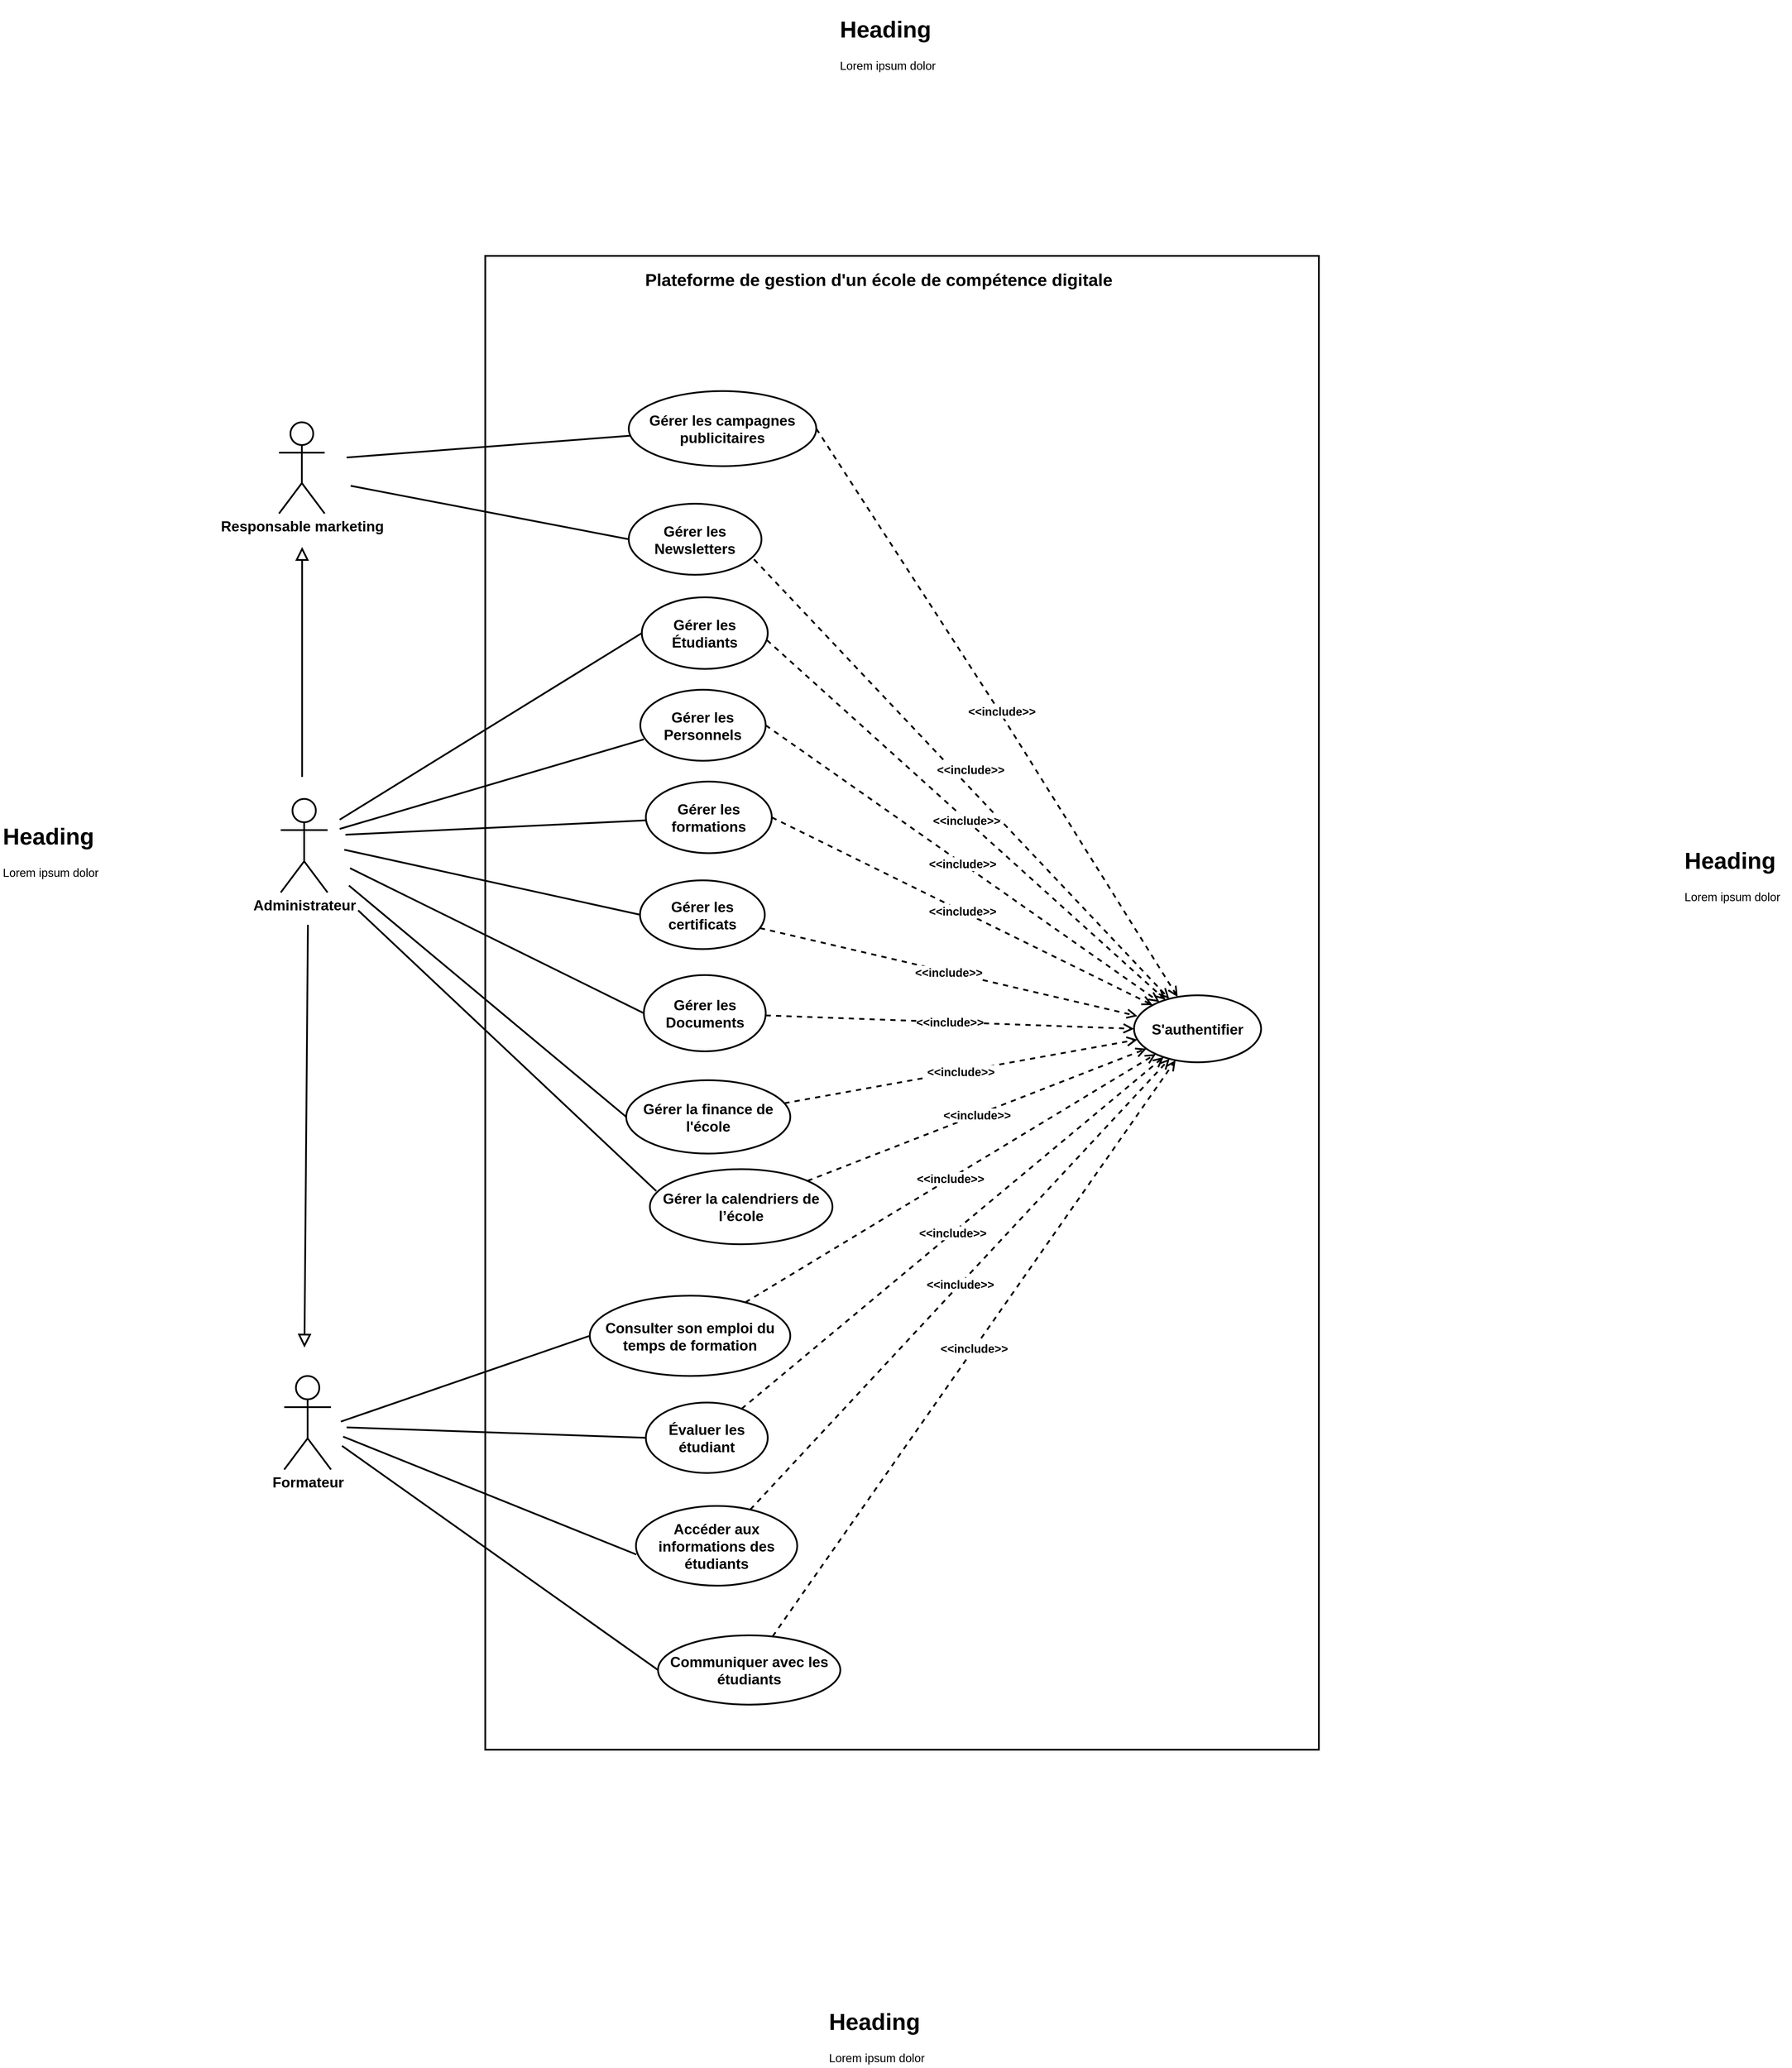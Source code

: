 <mxfile version="20.8.22" type="github">
  <diagram id="__0gWtHmAiDNmOv5s74r" name="Page-1">
    <mxGraphModel dx="3612" dy="2559" grid="0" gridSize="10" guides="1" tooltips="1" connect="1" arrows="1" fold="1" page="1" pageScale="1" pageWidth="827" pageHeight="1169" math="0" shadow="0">
      <root>
        <mxCell id="0" />
        <mxCell id="1" parent="0" />
        <mxCell id="v6x6SdG7z8RjegQlW21O-57" value="" style="rounded=0;whiteSpace=wrap;html=1;fillStyle=solid;fontSize=15;fillColor=none;strokeWidth=3;" parent="1" vertex="1">
          <mxGeometry x="237" y="-313" width="1443" height="2586" as="geometry" />
        </mxCell>
        <mxCell id="v6x6SdG7z8RjegQlW21O-1" value="&lt;font size=&quot;1&quot; style=&quot;&quot;&gt;&lt;b style=&quot;font-size: 25px;&quot;&gt;Responsable marketing&lt;/b&gt;&lt;/font&gt;" style="shape=umlActor;verticalLabelPosition=bottom;verticalAlign=top;html=1;outlineConnect=0;strokeWidth=3;" parent="1" vertex="1">
          <mxGeometry x="-120" y="-25" width="79" height="158" as="geometry" />
        </mxCell>
        <mxCell id="v6x6SdG7z8RjegQlW21O-2" value="&lt;b&gt;&lt;font style=&quot;font-size: 25px;&quot;&gt;Administrateur&lt;/font&gt;&lt;/b&gt;" style="shape=umlActor;verticalLabelPosition=bottom;verticalAlign=top;html=1;outlineConnect=0;strokeWidth=3;perimeterSpacing=2;" parent="1" vertex="1">
          <mxGeometry x="-117" y="627" width="81" height="162" as="geometry" />
        </mxCell>
        <mxCell id="v6x6SdG7z8RjegQlW21O-3" value="&lt;b&gt;&lt;font style=&quot;font-size: 25px;&quot;&gt;Formateur&lt;/font&gt;&lt;/b&gt;" style="shape=umlActor;verticalLabelPosition=bottom;verticalAlign=top;html=1;outlineConnect=0;strokeWidth=3;" parent="1" vertex="1">
          <mxGeometry x="-111" y="1626" width="81" height="162" as="geometry" />
        </mxCell>
        <mxCell id="v6x6SdG7z8RjegQlW21O-8" value="&lt;font size=&quot;1&quot; style=&quot;&quot;&gt;&lt;b style=&quot;font-size: 25px;&quot;&gt;Gérer les campagnes publicitaires&lt;/b&gt;&lt;/font&gt;" style="ellipse;whiteSpace=wrap;html=1;fillStyle=solid;strokeWidth=3;" parent="1" vertex="1">
          <mxGeometry x="485.38" y="-79" width="324.62" height="130" as="geometry" />
        </mxCell>
        <mxCell id="v6x6SdG7z8RjegQlW21O-9" value="&lt;font size=&quot;1&quot; style=&quot;&quot;&gt;&lt;b style=&quot;font-size: 25px;&quot;&gt;Gérer les Newsletters&lt;/b&gt;&lt;/font&gt;" style="ellipse;whiteSpace=wrap;html=1;fillStyle=solid;strokeWidth=3;" parent="1" vertex="1">
          <mxGeometry x="485.38" y="116" width="229.75" height="123" as="geometry" />
        </mxCell>
        <mxCell id="v6x6SdG7z8RjegQlW21O-10" value="&lt;font size=&quot;1&quot; style=&quot;&quot;&gt;&lt;b style=&quot;font-size: 25px;&quot;&gt;Gérer les Étudiants&lt;/b&gt;&lt;/font&gt;" style="ellipse;whiteSpace=wrap;html=1;fillStyle=solid;strokeWidth=3;" parent="1" vertex="1">
          <mxGeometry x="508" y="278" width="218" height="124" as="geometry" />
        </mxCell>
        <mxCell id="v6x6SdG7z8RjegQlW21O-11" value="&lt;font size=&quot;1&quot; style=&quot;&quot;&gt;&lt;b style=&quot;font-size: 25px;&quot;&gt;Gérer les Personnels&lt;/b&gt;&lt;/font&gt;" style="ellipse;whiteSpace=wrap;html=1;fillStyle=solid;strokeWidth=3;" parent="1" vertex="1">
          <mxGeometry x="505.38" y="438" width="217" height="123" as="geometry" />
        </mxCell>
        <mxCell id="v6x6SdG7z8RjegQlW21O-12" value="&lt;font size=&quot;1&quot; style=&quot;&quot;&gt;&lt;b style=&quot;font-size: 25px;&quot;&gt;Gérer les formations&lt;/b&gt;&lt;/font&gt;" style="ellipse;whiteSpace=wrap;html=1;fillStyle=solid;strokeWidth=3;" parent="1" vertex="1">
          <mxGeometry x="515" y="597" width="218" height="124" as="geometry" />
        </mxCell>
        <mxCell id="v6x6SdG7z8RjegQlW21O-13" value="&lt;font size=&quot;1&quot; style=&quot;&quot;&gt;&lt;b style=&quot;font-size: 25px;&quot;&gt;Gérer les certificats&lt;/b&gt;&lt;/font&gt;" style="ellipse;whiteSpace=wrap;html=1;fillStyle=solid;strokeWidth=3;" parent="1" vertex="1">
          <mxGeometry x="504.88" y="768" width="216" height="119" as="geometry" />
        </mxCell>
        <mxCell id="v6x6SdG7z8RjegQlW21O-14" value="&lt;font size=&quot;1&quot; style=&quot;&quot;&gt;&lt;b style=&quot;font-size: 25px;&quot;&gt;Gérer les Documents&lt;/b&gt;&lt;/font&gt;" style="ellipse;whiteSpace=wrap;html=1;fillStyle=solid;strokeWidth=3;" parent="1" vertex="1">
          <mxGeometry x="511.5" y="932" width="211" height="132" as="geometry" />
        </mxCell>
        <mxCell id="v6x6SdG7z8RjegQlW21O-15" value="&lt;b&gt;&lt;font style=&quot;font-size: 25px;&quot;&gt;Gérer la finance de l&#39;&lt;/font&gt;&lt;/b&gt;&lt;span style=&quot;font-size: 25px;&quot;&gt;&lt;b&gt;école&lt;/b&gt;&lt;/span&gt;" style="ellipse;whiteSpace=wrap;html=1;fillStyle=solid;strokeWidth=3;" parent="1" vertex="1">
          <mxGeometry x="481" y="1114" width="284" height="127" as="geometry" />
        </mxCell>
        <mxCell id="v6x6SdG7z8RjegQlW21O-16" value="&lt;font size=&quot;1&quot; style=&quot;&quot;&gt;&lt;b style=&quot;font-size: 25px;&quot;&gt;Gérer la calendriers de l’école&lt;/b&gt;&lt;/font&gt;" style="ellipse;whiteSpace=wrap;html=1;fillStyle=solid;strokeWidth=3;" parent="1" vertex="1">
          <mxGeometry x="522" y="1268" width="316" height="130" as="geometry" />
        </mxCell>
        <mxCell id="v6x6SdG7z8RjegQlW21O-17" value="&lt;font size=&quot;1&quot; style=&quot;&quot;&gt;&lt;b style=&quot;font-size: 25px;&quot;&gt;Consulter son emploi du temps de formation&lt;/b&gt;&lt;/font&gt;" style="ellipse;whiteSpace=wrap;html=1;fillStyle=solid;strokeWidth=3;" parent="1" vertex="1">
          <mxGeometry x="417.88" y="1487" width="347.12" height="139" as="geometry" />
        </mxCell>
        <mxCell id="v6x6SdG7z8RjegQlW21O-18" value="&lt;font size=&quot;1&quot; style=&quot;&quot;&gt;&lt;b style=&quot;font-size: 25px;&quot;&gt;Évaluer les étudiant&lt;/b&gt;&lt;/font&gt;" style="ellipse;whiteSpace=wrap;html=1;fillStyle=solid;strokeWidth=3;" parent="1" vertex="1">
          <mxGeometry x="515" y="1672" width="211" height="122" as="geometry" />
        </mxCell>
        <mxCell id="v6x6SdG7z8RjegQlW21O-19" value="&lt;font size=&quot;1&quot; style=&quot;&quot;&gt;&lt;b style=&quot;font-size: 25px;&quot;&gt;Accéder aux informations des étudiants&lt;/b&gt;&lt;/font&gt;" style="ellipse;whiteSpace=wrap;html=1;fillStyle=solid;strokeWidth=3;" parent="1" vertex="1">
          <mxGeometry x="497.88" y="1851" width="279.12" height="138" as="geometry" />
        </mxCell>
        <mxCell id="v6x6SdG7z8RjegQlW21O-20" value="&lt;font size=&quot;1&quot; style=&quot;&quot;&gt;&lt;b style=&quot;font-size: 25px;&quot;&gt;Communiquer avec les étudiants&lt;/b&gt;&lt;/font&gt;" style="ellipse;whiteSpace=wrap;html=1;fillStyle=solid;strokeWidth=3;" parent="1" vertex="1">
          <mxGeometry x="536" y="2075" width="315.62" height="120" as="geometry" />
        </mxCell>
        <mxCell id="v6x6SdG7z8RjegQlW21O-26" value="" style="endArrow=none;html=1;rounded=0;fontSize=15;entryX=0.028;entryY=0.699;entryDx=0;entryDy=0;entryPerimeter=0;strokeWidth=3;" parent="1" target="v6x6SdG7z8RjegQlW21O-11" edge="1">
          <mxGeometry width="50" height="50" relative="1" as="geometry">
            <mxPoint x="-15" y="679" as="sourcePoint" />
            <mxPoint x="92" y="608" as="targetPoint" />
          </mxGeometry>
        </mxCell>
        <mxCell id="v6x6SdG7z8RjegQlW21O-29" value="" style="endArrow=none;html=1;rounded=0;fontSize=15;strokeWidth=3;" parent="1" target="v6x6SdG7z8RjegQlW21O-12" edge="1">
          <mxGeometry width="50" height="50" relative="1" as="geometry">
            <mxPoint x="-5" y="689" as="sourcePoint" />
            <mxPoint x="340.956" y="508.977" as="targetPoint" />
          </mxGeometry>
        </mxCell>
        <mxCell id="v6x6SdG7z8RjegQlW21O-30" value="" style="endArrow=none;html=1;rounded=0;fontSize=15;entryX=0;entryY=0.5;entryDx=0;entryDy=0;strokeWidth=3;" parent="1" target="v6x6SdG7z8RjegQlW21O-13" edge="1">
          <mxGeometry width="50" height="50" relative="1" as="geometry">
            <mxPoint x="-7" y="715" as="sourcePoint" />
            <mxPoint x="335.137" y="670.39" as="targetPoint" />
          </mxGeometry>
        </mxCell>
        <mxCell id="v6x6SdG7z8RjegQlW21O-31" value="" style="endArrow=none;html=1;rounded=0;fontSize=15;entryX=0;entryY=0.5;entryDx=0;entryDy=0;strokeWidth=3;" parent="1" target="v6x6SdG7z8RjegQlW21O-14" edge="1">
          <mxGeometry width="50" height="50" relative="1" as="geometry">
            <mxPoint x="3" y="747" as="sourcePoint" />
            <mxPoint x="321" y="835.5" as="targetPoint" />
          </mxGeometry>
        </mxCell>
        <mxCell id="v6x6SdG7z8RjegQlW21O-32" value="" style="endArrow=none;html=1;rounded=0;fontSize=15;entryX=0;entryY=0.5;entryDx=0;entryDy=0;strokeWidth=3;" parent="1" target="v6x6SdG7z8RjegQlW21O-15" edge="1">
          <mxGeometry width="50" height="50" relative="1" as="geometry">
            <mxPoint x="1" y="777" as="sourcePoint" />
            <mxPoint x="321" y="1002" as="targetPoint" />
          </mxGeometry>
        </mxCell>
        <mxCell id="v6x6SdG7z8RjegQlW21O-33" value="" style="endArrow=none;html=1;rounded=0;fontSize=15;entryX=0.035;entryY=0.292;entryDx=0;entryDy=0;entryPerimeter=0;strokeWidth=3;" parent="1" target="v6x6SdG7z8RjegQlW21O-16" edge="1">
          <mxGeometry width="50" height="50" relative="1" as="geometry">
            <mxPoint x="17" y="820" as="sourcePoint" />
            <mxPoint x="323.5" y="1157" as="targetPoint" />
          </mxGeometry>
        </mxCell>
        <mxCell id="v6x6SdG7z8RjegQlW21O-34" value="" style="endArrow=none;html=1;rounded=0;fontSize=15;entryX=0;entryY=0.5;entryDx=0;entryDy=0;strokeWidth=3;" parent="1" target="v6x6SdG7z8RjegQlW21O-10" edge="1">
          <mxGeometry width="50" height="50" relative="1" as="geometry">
            <mxPoint x="-15" y="663" as="sourcePoint" />
            <mxPoint x="340.956" y="508.977" as="targetPoint" />
          </mxGeometry>
        </mxCell>
        <mxCell id="v6x6SdG7z8RjegQlW21O-36" value="" style="endArrow=none;html=1;rounded=0;fontSize=15;strokeWidth=3;" parent="1" source="v6x6SdG7z8RjegQlW21O-8" edge="1">
          <mxGeometry width="50" height="50" relative="1" as="geometry">
            <mxPoint x="840" y="766" as="sourcePoint" />
            <mxPoint x="-3" y="36" as="targetPoint" />
          </mxGeometry>
        </mxCell>
        <mxCell id="v6x6SdG7z8RjegQlW21O-37" value="" style="endArrow=none;html=1;rounded=0;fontSize=15;exitX=0;exitY=0.5;exitDx=0;exitDy=0;strokeWidth=3;" parent="1" source="v6x6SdG7z8RjegQlW21O-9" edge="1">
          <mxGeometry width="50" height="50" relative="1" as="geometry">
            <mxPoint x="340.951" y="8.601" as="sourcePoint" />
            <mxPoint x="4" y="85" as="targetPoint" />
          </mxGeometry>
        </mxCell>
        <mxCell id="v6x6SdG7z8RjegQlW21O-38" value="" style="endArrow=none;html=1;rounded=0;fontSize=15;entryX=0;entryY=0.5;entryDx=0;entryDy=0;strokeWidth=3;" parent="1" target="v6x6SdG7z8RjegQlW21O-17" edge="1">
          <mxGeometry width="50" height="50" relative="1" as="geometry">
            <mxPoint x="-13" y="1705" as="sourcePoint" />
            <mxPoint x="84" y="1680" as="targetPoint" />
          </mxGeometry>
        </mxCell>
        <mxCell id="v6x6SdG7z8RjegQlW21O-39" value="" style="endArrow=none;html=1;rounded=0;fontSize=15;entryX=0;entryY=0.5;entryDx=0;entryDy=0;strokeWidth=3;" parent="1" target="v6x6SdG7z8RjegQlW21O-18" edge="1">
          <mxGeometry width="50" height="50" relative="1" as="geometry">
            <mxPoint x="-3" y="1715" as="sourcePoint" />
            <mxPoint x="300.94" y="1531.5" as="targetPoint" />
          </mxGeometry>
        </mxCell>
        <mxCell id="v6x6SdG7z8RjegQlW21O-40" value="" style="endArrow=none;html=1;rounded=0;fontSize=15;entryX=0.002;entryY=0.609;entryDx=0;entryDy=0;entryPerimeter=0;strokeWidth=3;" parent="1" target="v6x6SdG7z8RjegQlW21O-19" edge="1">
          <mxGeometry width="50" height="50" relative="1" as="geometry">
            <mxPoint x="-9" y="1731" as="sourcePoint" />
            <mxPoint x="308.25" y="1711" as="targetPoint" />
          </mxGeometry>
        </mxCell>
        <mxCell id="v6x6SdG7z8RjegQlW21O-41" value="" style="endArrow=none;html=1;rounded=0;fontSize=15;entryX=0;entryY=0.5;entryDx=0;entryDy=0;strokeWidth=3;" parent="1" target="v6x6SdG7z8RjegQlW21O-20" edge="1">
          <mxGeometry width="50" height="50" relative="1" as="geometry">
            <mxPoint x="-11" y="1747" as="sourcePoint" />
            <mxPoint x="298.961" y="1897.042" as="targetPoint" />
          </mxGeometry>
        </mxCell>
        <mxCell id="v6x6SdG7z8RjegQlW21O-42" value="&lt;b&gt;&lt;font style=&quot;font-size: 25px;&quot;&gt;S&#39;authentifier&lt;/font&gt;&lt;/b&gt;" style="ellipse;whiteSpace=wrap;html=1;fillStyle=solid;fontSize=15;strokeWidth=3;" parent="1" vertex="1">
          <mxGeometry x="1360" y="967" width="220" height="116" as="geometry" />
        </mxCell>
        <mxCell id="v6x6SdG7z8RjegQlW21O-43" value="&lt;font style=&quot;font-size: 20px;&quot;&gt;&lt;b&gt;&amp;lt;&amp;lt;include&amp;gt;&amp;gt;&lt;/b&gt;&lt;/font&gt;" style="endArrow=open;endSize=12;dashed=1;html=1;rounded=0;fontSize=15;exitX=1;exitY=0.5;exitDx=0;exitDy=0;strokeWidth=3;" parent="1" source="v6x6SdG7z8RjegQlW21O-8" target="v6x6SdG7z8RjegQlW21O-42" edge="1">
          <mxGeometry x="0.003" y="4" width="160" relative="1" as="geometry">
            <mxPoint x="781" y="1099" as="sourcePoint" />
            <mxPoint x="941" y="1099" as="targetPoint" />
            <Array as="points">
              <mxPoint x="1124" y="471" />
            </Array>
            <mxPoint as="offset" />
          </mxGeometry>
        </mxCell>
        <mxCell id="v6x6SdG7z8RjegQlW21O-44" value="&lt;font style=&quot;font-size: 20px;&quot;&gt;&lt;b&gt;&amp;lt;&amp;lt;include&amp;gt;&amp;gt;&lt;/b&gt;&lt;/font&gt;" style="endArrow=open;endSize=12;dashed=1;html=1;rounded=0;fontSize=15;exitX=0.944;exitY=0.783;exitDx=0;exitDy=0;exitPerimeter=0;strokeWidth=3;" parent="1" source="v6x6SdG7z8RjegQlW21O-9" target="v6x6SdG7z8RjegQlW21O-42" edge="1">
          <mxGeometry x="-0.003" y="23" width="160" relative="1" as="geometry">
            <mxPoint x="730.88" y="-4" as="sourcePoint" />
            <mxPoint x="1333.897" y="1003.689" as="targetPoint" />
            <mxPoint as="offset" />
          </mxGeometry>
        </mxCell>
        <mxCell id="v6x6SdG7z8RjegQlW21O-45" value="&lt;font style=&quot;font-size: 20px;&quot;&gt;&lt;b&gt;&amp;lt;&amp;lt;include&amp;gt;&amp;gt;&lt;/b&gt;&lt;/font&gt;" style="endArrow=open;endSize=12;dashed=1;html=1;rounded=0;fontSize=15;exitX=0.993;exitY=0.597;exitDx=0;exitDy=0;exitPerimeter=0;strokeWidth=3;" parent="1" source="v6x6SdG7z8RjegQlW21O-10" target="v6x6SdG7z8RjegQlW21O-42" edge="1">
          <mxGeometry width="160" relative="1" as="geometry">
            <mxPoint x="712.264" y="222.309" as="sourcePoint" />
            <mxPoint x="1325.018" y="1005.39" as="targetPoint" />
          </mxGeometry>
        </mxCell>
        <mxCell id="v6x6SdG7z8RjegQlW21O-46" value="&lt;font style=&quot;font-size: 20px;&quot;&gt;&lt;b&gt;&amp;lt;&amp;lt;include&amp;gt;&amp;gt;&lt;/b&gt;&lt;/font&gt;" style="endArrow=open;endSize=12;dashed=1;html=1;rounded=0;fontSize=15;exitX=1;exitY=0.5;exitDx=0;exitDy=0;strokeWidth=3;" parent="1" source="v6x6SdG7z8RjegQlW21O-11" target="v6x6SdG7z8RjegQlW21O-42" edge="1">
          <mxGeometry width="160" relative="1" as="geometry">
            <mxPoint x="717.734" y="349.028" as="sourcePoint" />
            <mxPoint x="1319.264" y="1006.746" as="targetPoint" />
          </mxGeometry>
        </mxCell>
        <mxCell id="v6x6SdG7z8RjegQlW21O-47" value="&lt;font style=&quot;font-size: 20px;&quot;&gt;&lt;b&gt;&amp;lt;&amp;lt;include&amp;gt;&amp;gt;&lt;/b&gt;&lt;/font&gt;" style="endArrow=open;endSize=12;dashed=1;html=1;rounded=0;fontSize=15;exitX=1;exitY=0.5;exitDx=0;exitDy=0;entryX=0;entryY=0;entryDx=0;entryDy=0;strokeWidth=3;" parent="1" source="v6x6SdG7z8RjegQlW21O-12" target="v6x6SdG7z8RjegQlW21O-42" edge="1">
          <mxGeometry width="160" relative="1" as="geometry">
            <mxPoint x="712.38" y="492.5" as="sourcePoint" />
            <mxPoint x="1309.761" y="1009.471" as="targetPoint" />
          </mxGeometry>
        </mxCell>
        <mxCell id="v6x6SdG7z8RjegQlW21O-48" value="&lt;font style=&quot;font-size: 20px;&quot;&gt;&lt;b&gt;&amp;lt;&amp;lt;include&amp;gt;&amp;gt;&lt;/b&gt;&lt;/font&gt;" style="endArrow=open;endSize=12;dashed=1;html=1;rounded=0;fontSize=15;entryX=0.027;entryY=0.31;entryDx=0;entryDy=0;entryPerimeter=0;strokeWidth=3;" parent="1" source="v6x6SdG7z8RjegQlW21O-13" target="v6x6SdG7z8RjegQlW21O-42" edge="1">
          <mxGeometry width="160" relative="1" as="geometry">
            <mxPoint x="712.38" y="669" as="sourcePoint" />
            <mxPoint x="1289.005" y="1018.1" as="targetPoint" />
          </mxGeometry>
        </mxCell>
        <mxCell id="v6x6SdG7z8RjegQlW21O-49" value="&lt;font style=&quot;font-size: 20px;&quot;&gt;&lt;b&gt;&amp;lt;&amp;lt;include&amp;gt;&amp;gt;&lt;/b&gt;&lt;/font&gt;" style="endArrow=open;endSize=12;dashed=1;html=1;rounded=0;fontSize=15;entryX=0;entryY=0.5;entryDx=0;entryDy=0;strokeWidth=3;" parent="1" source="v6x6SdG7z8RjegQlW21O-14" target="v6x6SdG7z8RjegQlW21O-42" edge="1">
          <mxGeometry width="160" relative="1" as="geometry">
            <mxPoint x="685.273" y="870.999" as="sourcePoint" />
            <mxPoint x="1262.94" y="1036.96" as="targetPoint" />
          </mxGeometry>
        </mxCell>
        <mxCell id="v6x6SdG7z8RjegQlW21O-50" value="&lt;font style=&quot;font-size: 20px;&quot;&gt;&lt;b&gt;&amp;lt;&amp;lt;include&amp;gt;&amp;gt;&lt;/b&gt;&lt;/font&gt;" style="endArrow=open;endSize=12;dashed=1;html=1;rounded=0;fontSize=15;strokeWidth=3;" parent="1" source="v6x6SdG7z8RjegQlW21O-15" target="v6x6SdG7z8RjegQlW21O-42" edge="1">
          <mxGeometry width="160" relative="1" as="geometry">
            <mxPoint x="691.814" y="1017.517" as="sourcePoint" />
            <mxPoint x="1257" y="1059" as="targetPoint" />
          </mxGeometry>
        </mxCell>
        <mxCell id="v6x6SdG7z8RjegQlW21O-51" value="&lt;font style=&quot;font-size: 20px;&quot;&gt;&lt;b&gt;&amp;lt;&amp;lt;include&amp;gt;&amp;gt;&lt;/b&gt;&lt;/font&gt;" style="endArrow=open;endSize=12;dashed=1;html=1;rounded=0;fontSize=15;strokeWidth=3;" parent="1" source="v6x6SdG7z8RjegQlW21O-16" target="v6x6SdG7z8RjegQlW21O-42" edge="1">
          <mxGeometry width="160" relative="1" as="geometry">
            <mxPoint x="684.516" y="1151.057" as="sourcePoint" />
            <mxPoint x="1267" y="1069" as="targetPoint" />
          </mxGeometry>
        </mxCell>
        <mxCell id="v6x6SdG7z8RjegQlW21O-52" value="&lt;font style=&quot;font-size: 20px;&quot;&gt;&lt;b&gt;&amp;lt;&amp;lt;include&amp;gt;&amp;gt;&lt;/b&gt;&lt;/font&gt;" style="endArrow=open;endSize=12;dashed=1;html=1;rounded=0;fontSize=15;strokeWidth=3;" parent="1" source="v6x6SdG7z8RjegQlW21O-17" target="v6x6SdG7z8RjegQlW21O-42" edge="1">
          <mxGeometry width="160" relative="1" as="geometry">
            <mxPoint x="699.748" y="1314.384" as="sourcePoint" />
            <mxPoint x="1277" y="1079" as="targetPoint" />
          </mxGeometry>
        </mxCell>
        <mxCell id="v6x6SdG7z8RjegQlW21O-53" value="&lt;font style=&quot;font-size: 20px;&quot;&gt;&lt;b&gt;&amp;lt;&amp;lt;include&amp;gt;&amp;gt;&lt;/b&gt;&lt;/font&gt;" style="endArrow=open;endSize=12;dashed=1;html=1;rounded=0;fontSize=15;strokeWidth=3;" parent="1" source="v6x6SdG7z8RjegQlW21O-18" target="v6x6SdG7z8RjegQlW21O-42" edge="1">
          <mxGeometry width="160" relative="1" as="geometry">
            <mxPoint x="659.706" y="1488.501" as="sourcePoint" />
            <mxPoint x="1287" y="1089" as="targetPoint" />
          </mxGeometry>
        </mxCell>
        <mxCell id="v6x6SdG7z8RjegQlW21O-54" value="&lt;font style=&quot;font-size: 20px;&quot;&gt;&lt;b&gt;&amp;lt;&amp;lt;include&amp;gt;&amp;gt;&lt;/b&gt;&lt;/font&gt;" style="endArrow=open;endSize=12;dashed=1;html=1;rounded=0;fontSize=15;strokeWidth=3;" parent="1" source="v6x6SdG7z8RjegQlW21O-19" target="v6x6SdG7z8RjegQlW21O-42" edge="1">
          <mxGeometry width="160" relative="1" as="geometry">
            <mxPoint x="684.603" y="1690.632" as="sourcePoint" />
            <mxPoint x="1297" y="1099" as="targetPoint" />
          </mxGeometry>
        </mxCell>
        <mxCell id="v6x6SdG7z8RjegQlW21O-55" value="&lt;font style=&quot;font-size: 20px;&quot;&gt;&lt;b&gt;&amp;lt;&amp;lt;include&amp;gt;&amp;gt;&lt;/b&gt;&lt;/font&gt;" style="endArrow=open;endSize=12;dashed=1;html=1;rounded=0;fontSize=15;strokeWidth=3;" parent="1" source="v6x6SdG7z8RjegQlW21O-20" target="v6x6SdG7z8RjegQlW21O-42" edge="1">
          <mxGeometry width="160" relative="1" as="geometry">
            <mxPoint x="674.542" y="1868.246" as="sourcePoint" />
            <mxPoint x="1307" y="1109" as="targetPoint" />
          </mxGeometry>
        </mxCell>
        <mxCell id="v6x6SdG7z8RjegQlW21O-58" value="&lt;b&gt;&lt;font style=&quot;font-size: 30px;&quot;&gt;Plateforme de gestion d&#39;un école de compétence digitale&amp;nbsp;&lt;/font&gt;&lt;/b&gt;" style="text;html=1;strokeColor=none;fillColor=none;align=center;verticalAlign=middle;whiteSpace=wrap;rounded=0;fillStyle=solid;fontSize=15;" parent="1" vertex="1">
          <mxGeometry x="487.5" y="-287" width="869" height="30" as="geometry" />
        </mxCell>
        <mxCell id="v6x6SdG7z8RjegQlW21O-59" value="&lt;h1&gt;Heading&lt;/h1&gt;&lt;p&gt;Lorem ipsum dolor sit amet, consectetur adipisicing elit, sed do eiusmod tempor incididunt ut labore et dolore magna aliqua.&lt;/p&gt;" style="text;html=1;strokeColor=none;fillColor=none;spacing=5;spacingTop=-20;whiteSpace=wrap;overflow=hidden;rounded=0;fillStyle=solid;fontSize=20;" parent="1" vertex="1">
          <mxGeometry x="846" y="-746" width="190" height="120" as="geometry" />
        </mxCell>
        <mxCell id="v6x6SdG7z8RjegQlW21O-60" value="&lt;h1&gt;Heading&lt;/h1&gt;&lt;p&gt;Lorem ipsum dolor sit amet, consectetur adipisicing elit, sed do eiusmod tempor incididunt ut labore et dolore magna aliqua.&lt;/p&gt;" style="text;html=1;strokeColor=none;fillColor=none;spacing=5;spacingTop=-20;whiteSpace=wrap;overflow=hidden;rounded=0;fillStyle=solid;fontSize=20;" parent="1" vertex="1">
          <mxGeometry x="-603" y="651" width="190" height="120" as="geometry" />
        </mxCell>
        <mxCell id="v6x6SdG7z8RjegQlW21O-61" value="&lt;h1&gt;Heading&lt;/h1&gt;&lt;p&gt;Lorem ipsum dolor sit amet, consectetur adipisicing elit, sed do eiusmod tempor incididunt ut labore et dolore magna aliqua.&lt;/p&gt;" style="text;html=1;strokeColor=none;fillColor=none;spacing=5;spacingTop=-20;whiteSpace=wrap;overflow=hidden;rounded=0;fillStyle=solid;fontSize=20;" parent="1" vertex="1">
          <mxGeometry x="827" y="2703" width="190" height="120" as="geometry" />
        </mxCell>
        <mxCell id="v6x6SdG7z8RjegQlW21O-62" value="&lt;h1&gt;Heading&lt;/h1&gt;&lt;p&gt;Lorem ipsum dolor sit amet, consectetur adipisicing elit, sed do eiusmod tempor incididunt ut labore et dolore magna aliqua.&lt;/p&gt;" style="text;html=1;strokeColor=none;fillColor=none;spacing=5;spacingTop=-20;whiteSpace=wrap;overflow=hidden;rounded=0;fillStyle=solid;fontSize=20;" parent="1" vertex="1">
          <mxGeometry x="2308" y="693" width="190" height="120" as="geometry" />
        </mxCell>
        <mxCell id="XpoNcsx5diuqANsuih4O-1" value="" style="endArrow=block;endSize=16;endFill=0;html=1;rounded=0;fontSize=30;strokeWidth=3;" edge="1" parent="1">
          <mxGeometry width="160" relative="1" as="geometry">
            <mxPoint x="-80" y="589" as="sourcePoint" />
            <mxPoint x="-80" y="191" as="targetPoint" />
          </mxGeometry>
        </mxCell>
        <mxCell id="XpoNcsx5diuqANsuih4O-3" value="" style="endArrow=block;endSize=16;endFill=0;html=1;rounded=0;fontSize=30;strokeWidth=3;" edge="1" parent="1">
          <mxGeometry width="160" relative="1" as="geometry">
            <mxPoint x="-70" y="845" as="sourcePoint" />
            <mxPoint x="-76" y="1576.714" as="targetPoint" />
          </mxGeometry>
        </mxCell>
      </root>
    </mxGraphModel>
  </diagram>
</mxfile>
